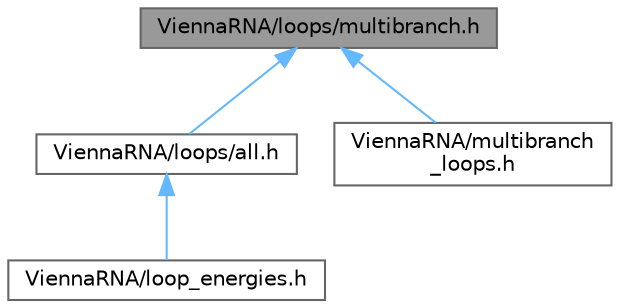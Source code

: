 digraph "ViennaRNA/loops/multibranch.h"
{
 // INTERACTIVE_SVG=YES
 // LATEX_PDF_SIZE
  bgcolor="transparent";
  edge [fontname=Helvetica,fontsize=10,labelfontname=Helvetica,labelfontsize=10];
  node [fontname=Helvetica,fontsize=10,shape=box,height=0.2,width=0.4];
  Node1 [label="ViennaRNA/loops/multibranch.h",height=0.2,width=0.4,color="gray40", fillcolor="grey60", style="filled", fontcolor="black",tooltip="Energy evaluation of multibranch loops for MFE and partition function calculations."];
  Node1 -> Node2 [dir="back",color="steelblue1",style="solid"];
  Node2 [label="ViennaRNA/loops/all.h",height=0.2,width=0.4,color="grey40", fillcolor="white", style="filled",URL="$all_8h.html",tooltip="Energy evaluation for MFE and partition function calculations."];
  Node2 -> Node3 [dir="back",color="steelblue1",style="solid"];
  Node3 [label="ViennaRNA/loop_energies.h",height=0.2,width=0.4,color="grey40", fillcolor="white", style="filled",URL="$loop__energies_8h.html",tooltip="Use ViennaRNA/loops/all.h instead."];
  Node1 -> Node4 [dir="back",color="steelblue1",style="solid"];
  Node4 [label="ViennaRNA/multibranch\l_loops.h",height=0.2,width=0.4,color="grey40", fillcolor="white", style="filled",URL="$multibranch__loops_8h.html",tooltip="Use ViennaRNA/loops/multibranch.h instead."];
}
